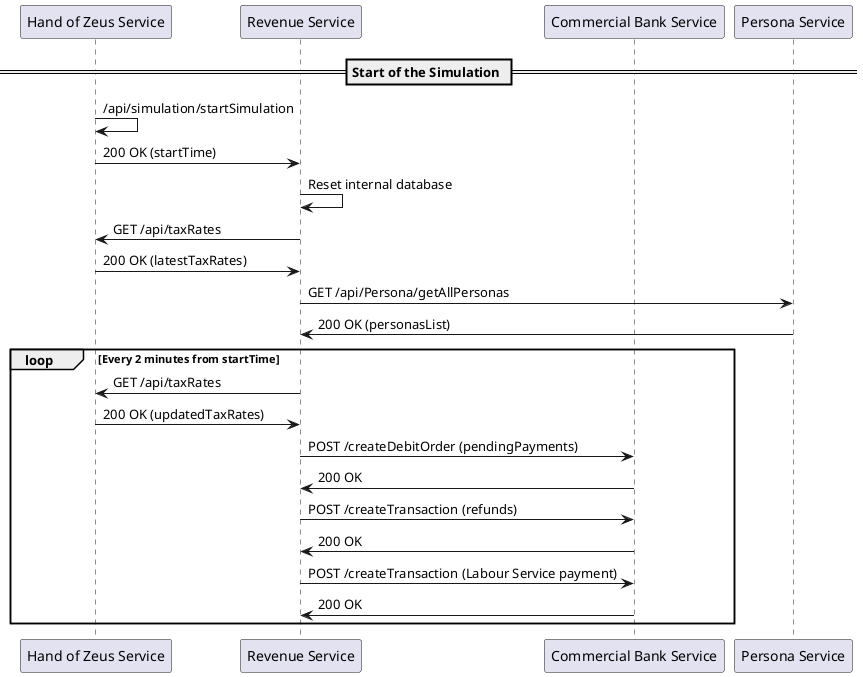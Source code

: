 @startuml simulation

participant "Hand of Zeus Service" as Zeus
participant "Revenue Service" as Revenue
participant "Commercial Bank Service" as Bank
participant "Persona Service" as Persona

== Start of the Simulation ==
Zeus -> Zeus: /api/simulation/startSimulation
Zeus -> Revenue: 200 OK (startTime)

Revenue -> Revenue: Reset internal database

Revenue -> Zeus: GET /api/taxRates
Zeus -> Revenue: 200 OK (latestTaxRates)

Revenue -> Persona: GET /api/Persona/getAllPersonas
Persona -> Revenue: 200 OK (personasList)

loop Every 2 minutes from startTime
    Revenue -> Zeus: GET /api/taxRates
    Zeus -> Revenue: 200 OK (updatedTaxRates)

    Revenue -> Bank: POST /createDebitOrder (pendingPayments)
    Bank -> Revenue: 200 OK

    Revenue -> Bank: POST /createTransaction (refunds)
    Bank -> Revenue: 200 OK

    Revenue -> Bank: POST /createTransaction (Labour Service payment)
    Bank -> Revenue: 200 OK
end

@enduml
